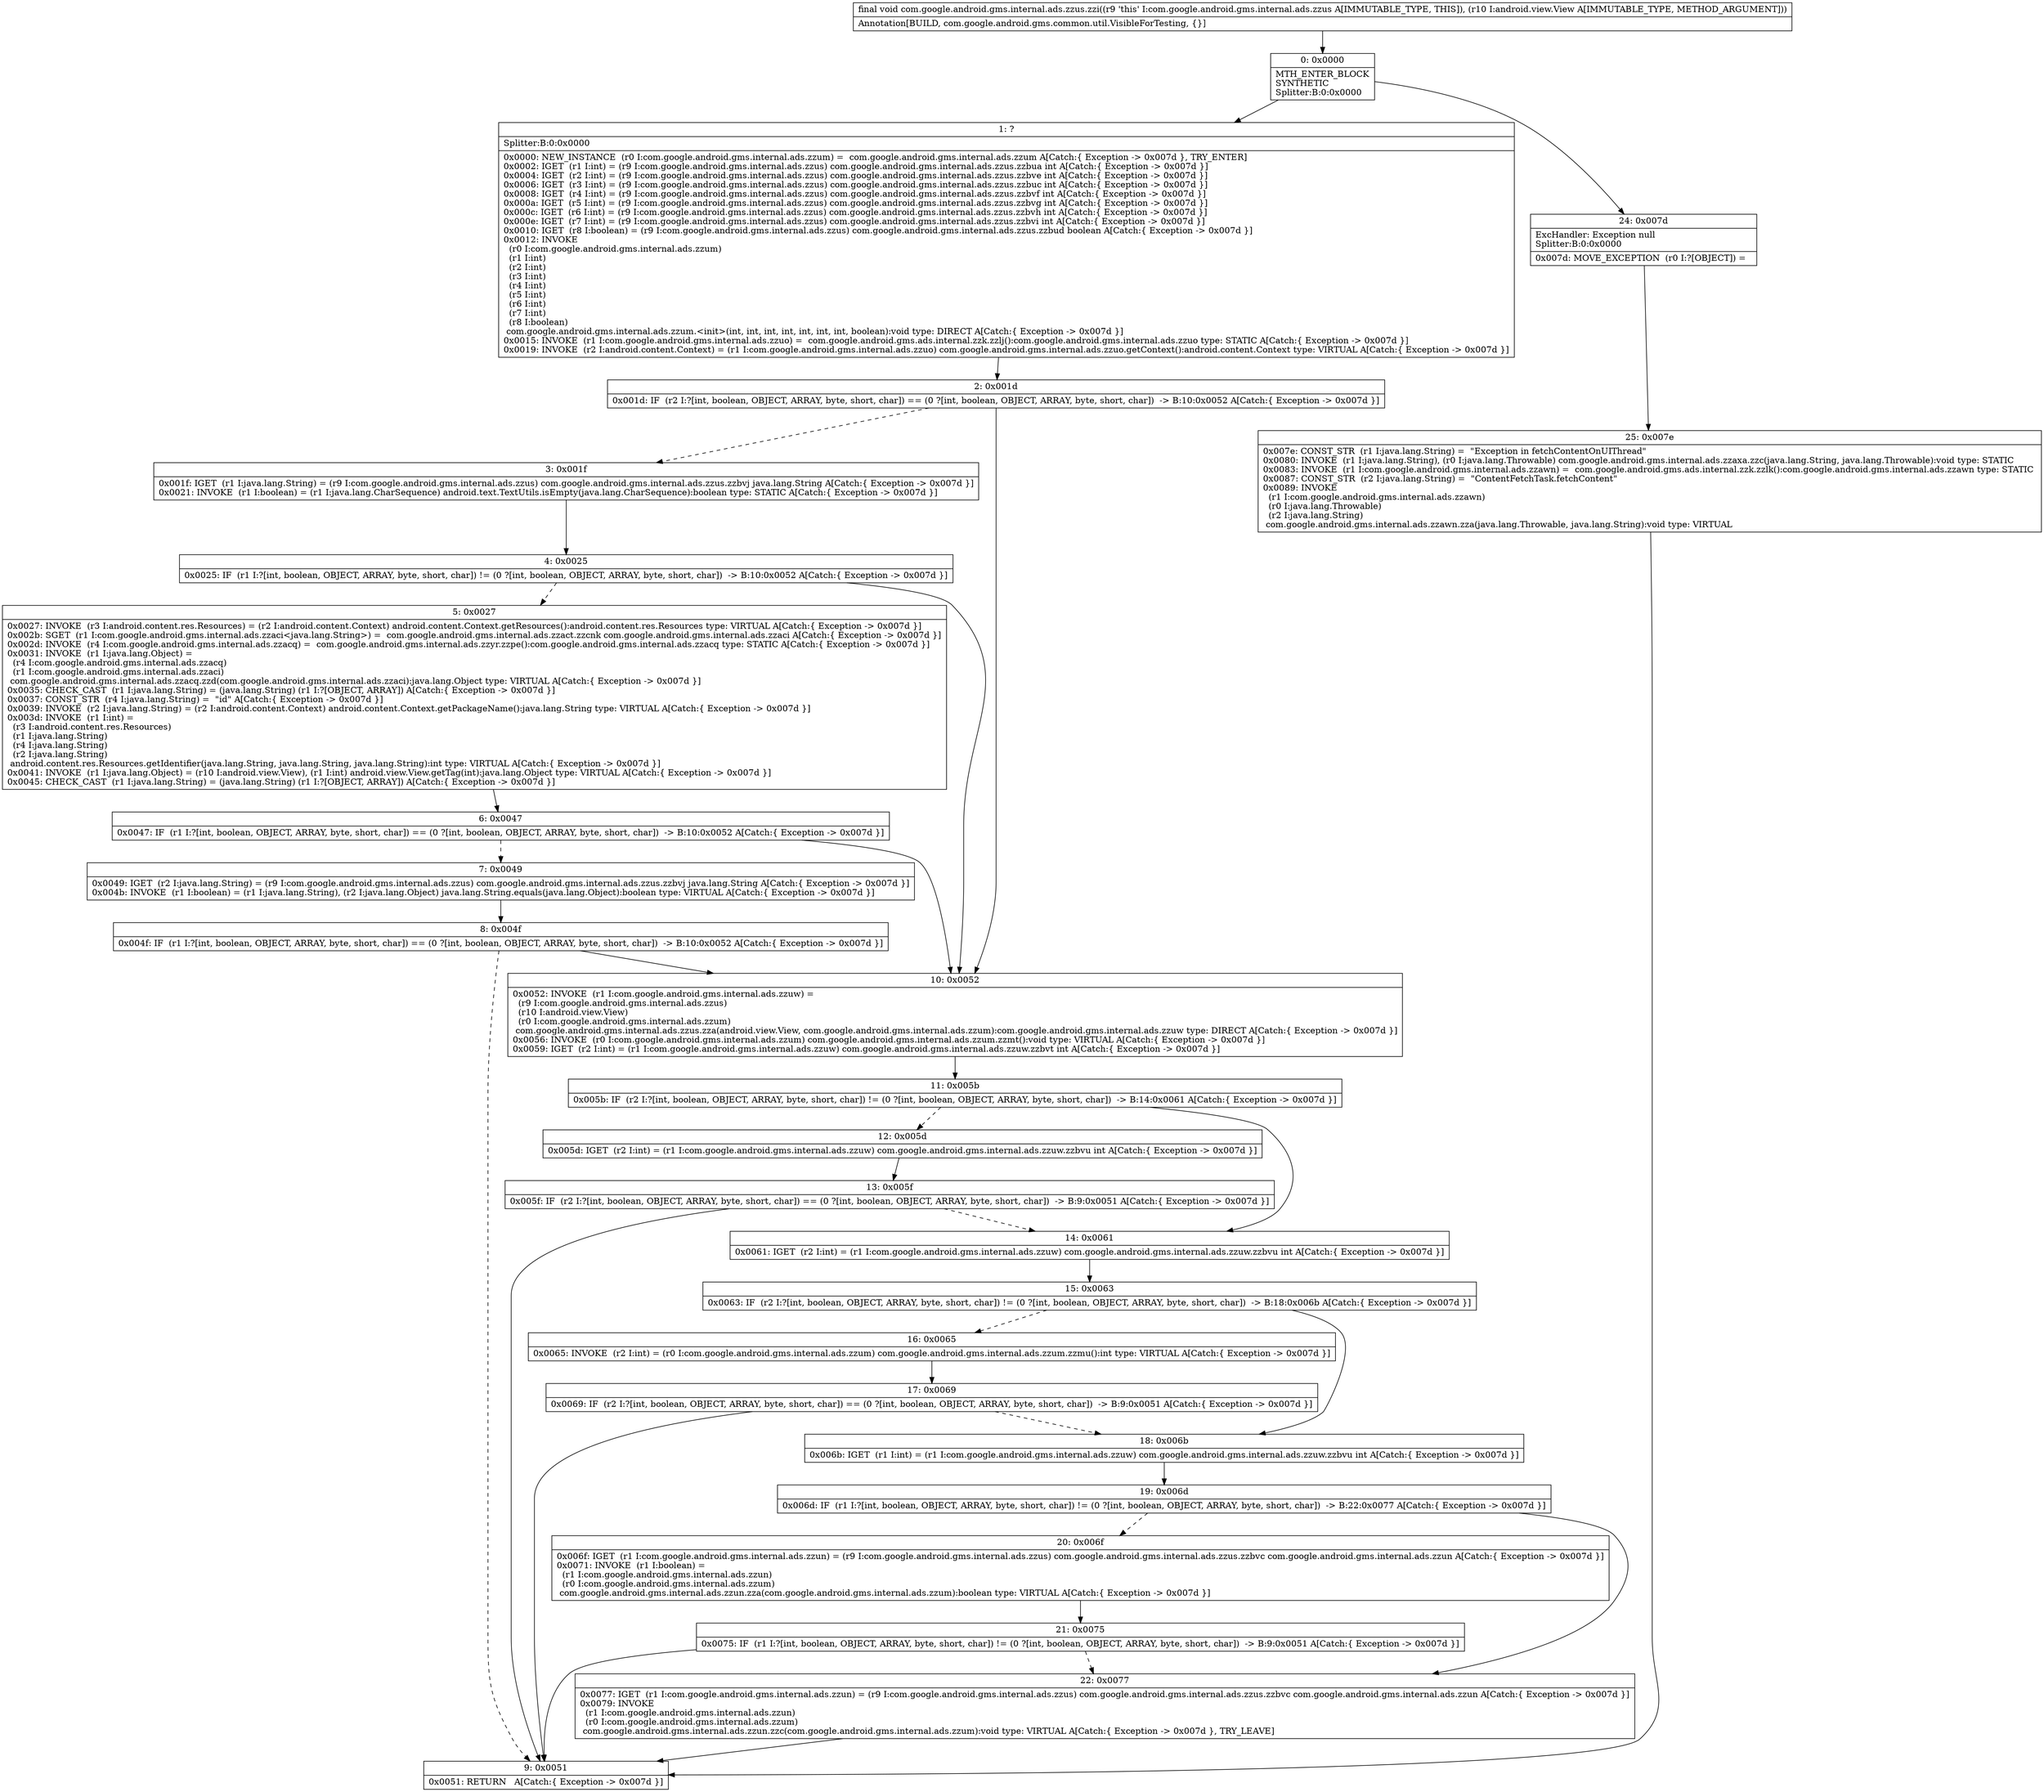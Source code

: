 digraph "CFG forcom.google.android.gms.internal.ads.zzus.zzi(Landroid\/view\/View;)V" {
Node_0 [shape=record,label="{0\:\ 0x0000|MTH_ENTER_BLOCK\lSYNTHETIC\lSplitter:B:0:0x0000\l}"];
Node_1 [shape=record,label="{1\:\ ?|Splitter:B:0:0x0000\l|0x0000: NEW_INSTANCE  (r0 I:com.google.android.gms.internal.ads.zzum) =  com.google.android.gms.internal.ads.zzum A[Catch:\{ Exception \-\> 0x007d \}, TRY_ENTER]\l0x0002: IGET  (r1 I:int) = (r9 I:com.google.android.gms.internal.ads.zzus) com.google.android.gms.internal.ads.zzus.zzbua int A[Catch:\{ Exception \-\> 0x007d \}]\l0x0004: IGET  (r2 I:int) = (r9 I:com.google.android.gms.internal.ads.zzus) com.google.android.gms.internal.ads.zzus.zzbve int A[Catch:\{ Exception \-\> 0x007d \}]\l0x0006: IGET  (r3 I:int) = (r9 I:com.google.android.gms.internal.ads.zzus) com.google.android.gms.internal.ads.zzus.zzbuc int A[Catch:\{ Exception \-\> 0x007d \}]\l0x0008: IGET  (r4 I:int) = (r9 I:com.google.android.gms.internal.ads.zzus) com.google.android.gms.internal.ads.zzus.zzbvf int A[Catch:\{ Exception \-\> 0x007d \}]\l0x000a: IGET  (r5 I:int) = (r9 I:com.google.android.gms.internal.ads.zzus) com.google.android.gms.internal.ads.zzus.zzbvg int A[Catch:\{ Exception \-\> 0x007d \}]\l0x000c: IGET  (r6 I:int) = (r9 I:com.google.android.gms.internal.ads.zzus) com.google.android.gms.internal.ads.zzus.zzbvh int A[Catch:\{ Exception \-\> 0x007d \}]\l0x000e: IGET  (r7 I:int) = (r9 I:com.google.android.gms.internal.ads.zzus) com.google.android.gms.internal.ads.zzus.zzbvi int A[Catch:\{ Exception \-\> 0x007d \}]\l0x0010: IGET  (r8 I:boolean) = (r9 I:com.google.android.gms.internal.ads.zzus) com.google.android.gms.internal.ads.zzus.zzbud boolean A[Catch:\{ Exception \-\> 0x007d \}]\l0x0012: INVOKE  \l  (r0 I:com.google.android.gms.internal.ads.zzum)\l  (r1 I:int)\l  (r2 I:int)\l  (r3 I:int)\l  (r4 I:int)\l  (r5 I:int)\l  (r6 I:int)\l  (r7 I:int)\l  (r8 I:boolean)\l com.google.android.gms.internal.ads.zzum.\<init\>(int, int, int, int, int, int, int, boolean):void type: DIRECT A[Catch:\{ Exception \-\> 0x007d \}]\l0x0015: INVOKE  (r1 I:com.google.android.gms.internal.ads.zzuo) =  com.google.android.gms.ads.internal.zzk.zzlj():com.google.android.gms.internal.ads.zzuo type: STATIC A[Catch:\{ Exception \-\> 0x007d \}]\l0x0019: INVOKE  (r2 I:android.content.Context) = (r1 I:com.google.android.gms.internal.ads.zzuo) com.google.android.gms.internal.ads.zzuo.getContext():android.content.Context type: VIRTUAL A[Catch:\{ Exception \-\> 0x007d \}]\l}"];
Node_2 [shape=record,label="{2\:\ 0x001d|0x001d: IF  (r2 I:?[int, boolean, OBJECT, ARRAY, byte, short, char]) == (0 ?[int, boolean, OBJECT, ARRAY, byte, short, char])  \-\> B:10:0x0052 A[Catch:\{ Exception \-\> 0x007d \}]\l}"];
Node_3 [shape=record,label="{3\:\ 0x001f|0x001f: IGET  (r1 I:java.lang.String) = (r9 I:com.google.android.gms.internal.ads.zzus) com.google.android.gms.internal.ads.zzus.zzbvj java.lang.String A[Catch:\{ Exception \-\> 0x007d \}]\l0x0021: INVOKE  (r1 I:boolean) = (r1 I:java.lang.CharSequence) android.text.TextUtils.isEmpty(java.lang.CharSequence):boolean type: STATIC A[Catch:\{ Exception \-\> 0x007d \}]\l}"];
Node_4 [shape=record,label="{4\:\ 0x0025|0x0025: IF  (r1 I:?[int, boolean, OBJECT, ARRAY, byte, short, char]) != (0 ?[int, boolean, OBJECT, ARRAY, byte, short, char])  \-\> B:10:0x0052 A[Catch:\{ Exception \-\> 0x007d \}]\l}"];
Node_5 [shape=record,label="{5\:\ 0x0027|0x0027: INVOKE  (r3 I:android.content.res.Resources) = (r2 I:android.content.Context) android.content.Context.getResources():android.content.res.Resources type: VIRTUAL A[Catch:\{ Exception \-\> 0x007d \}]\l0x002b: SGET  (r1 I:com.google.android.gms.internal.ads.zzaci\<java.lang.String\>) =  com.google.android.gms.internal.ads.zzact.zzcnk com.google.android.gms.internal.ads.zzaci A[Catch:\{ Exception \-\> 0x007d \}]\l0x002d: INVOKE  (r4 I:com.google.android.gms.internal.ads.zzacq) =  com.google.android.gms.internal.ads.zzyr.zzpe():com.google.android.gms.internal.ads.zzacq type: STATIC A[Catch:\{ Exception \-\> 0x007d \}]\l0x0031: INVOKE  (r1 I:java.lang.Object) = \l  (r4 I:com.google.android.gms.internal.ads.zzacq)\l  (r1 I:com.google.android.gms.internal.ads.zzaci)\l com.google.android.gms.internal.ads.zzacq.zzd(com.google.android.gms.internal.ads.zzaci):java.lang.Object type: VIRTUAL A[Catch:\{ Exception \-\> 0x007d \}]\l0x0035: CHECK_CAST  (r1 I:java.lang.String) = (java.lang.String) (r1 I:?[OBJECT, ARRAY]) A[Catch:\{ Exception \-\> 0x007d \}]\l0x0037: CONST_STR  (r4 I:java.lang.String) =  \"id\" A[Catch:\{ Exception \-\> 0x007d \}]\l0x0039: INVOKE  (r2 I:java.lang.String) = (r2 I:android.content.Context) android.content.Context.getPackageName():java.lang.String type: VIRTUAL A[Catch:\{ Exception \-\> 0x007d \}]\l0x003d: INVOKE  (r1 I:int) = \l  (r3 I:android.content.res.Resources)\l  (r1 I:java.lang.String)\l  (r4 I:java.lang.String)\l  (r2 I:java.lang.String)\l android.content.res.Resources.getIdentifier(java.lang.String, java.lang.String, java.lang.String):int type: VIRTUAL A[Catch:\{ Exception \-\> 0x007d \}]\l0x0041: INVOKE  (r1 I:java.lang.Object) = (r10 I:android.view.View), (r1 I:int) android.view.View.getTag(int):java.lang.Object type: VIRTUAL A[Catch:\{ Exception \-\> 0x007d \}]\l0x0045: CHECK_CAST  (r1 I:java.lang.String) = (java.lang.String) (r1 I:?[OBJECT, ARRAY]) A[Catch:\{ Exception \-\> 0x007d \}]\l}"];
Node_6 [shape=record,label="{6\:\ 0x0047|0x0047: IF  (r1 I:?[int, boolean, OBJECT, ARRAY, byte, short, char]) == (0 ?[int, boolean, OBJECT, ARRAY, byte, short, char])  \-\> B:10:0x0052 A[Catch:\{ Exception \-\> 0x007d \}]\l}"];
Node_7 [shape=record,label="{7\:\ 0x0049|0x0049: IGET  (r2 I:java.lang.String) = (r9 I:com.google.android.gms.internal.ads.zzus) com.google.android.gms.internal.ads.zzus.zzbvj java.lang.String A[Catch:\{ Exception \-\> 0x007d \}]\l0x004b: INVOKE  (r1 I:boolean) = (r1 I:java.lang.String), (r2 I:java.lang.Object) java.lang.String.equals(java.lang.Object):boolean type: VIRTUAL A[Catch:\{ Exception \-\> 0x007d \}]\l}"];
Node_8 [shape=record,label="{8\:\ 0x004f|0x004f: IF  (r1 I:?[int, boolean, OBJECT, ARRAY, byte, short, char]) == (0 ?[int, boolean, OBJECT, ARRAY, byte, short, char])  \-\> B:10:0x0052 A[Catch:\{ Exception \-\> 0x007d \}]\l}"];
Node_9 [shape=record,label="{9\:\ 0x0051|0x0051: RETURN   A[Catch:\{ Exception \-\> 0x007d \}]\l}"];
Node_10 [shape=record,label="{10\:\ 0x0052|0x0052: INVOKE  (r1 I:com.google.android.gms.internal.ads.zzuw) = \l  (r9 I:com.google.android.gms.internal.ads.zzus)\l  (r10 I:android.view.View)\l  (r0 I:com.google.android.gms.internal.ads.zzum)\l com.google.android.gms.internal.ads.zzus.zza(android.view.View, com.google.android.gms.internal.ads.zzum):com.google.android.gms.internal.ads.zzuw type: DIRECT A[Catch:\{ Exception \-\> 0x007d \}]\l0x0056: INVOKE  (r0 I:com.google.android.gms.internal.ads.zzum) com.google.android.gms.internal.ads.zzum.zzmt():void type: VIRTUAL A[Catch:\{ Exception \-\> 0x007d \}]\l0x0059: IGET  (r2 I:int) = (r1 I:com.google.android.gms.internal.ads.zzuw) com.google.android.gms.internal.ads.zzuw.zzbvt int A[Catch:\{ Exception \-\> 0x007d \}]\l}"];
Node_11 [shape=record,label="{11\:\ 0x005b|0x005b: IF  (r2 I:?[int, boolean, OBJECT, ARRAY, byte, short, char]) != (0 ?[int, boolean, OBJECT, ARRAY, byte, short, char])  \-\> B:14:0x0061 A[Catch:\{ Exception \-\> 0x007d \}]\l}"];
Node_12 [shape=record,label="{12\:\ 0x005d|0x005d: IGET  (r2 I:int) = (r1 I:com.google.android.gms.internal.ads.zzuw) com.google.android.gms.internal.ads.zzuw.zzbvu int A[Catch:\{ Exception \-\> 0x007d \}]\l}"];
Node_13 [shape=record,label="{13\:\ 0x005f|0x005f: IF  (r2 I:?[int, boolean, OBJECT, ARRAY, byte, short, char]) == (0 ?[int, boolean, OBJECT, ARRAY, byte, short, char])  \-\> B:9:0x0051 A[Catch:\{ Exception \-\> 0x007d \}]\l}"];
Node_14 [shape=record,label="{14\:\ 0x0061|0x0061: IGET  (r2 I:int) = (r1 I:com.google.android.gms.internal.ads.zzuw) com.google.android.gms.internal.ads.zzuw.zzbvu int A[Catch:\{ Exception \-\> 0x007d \}]\l}"];
Node_15 [shape=record,label="{15\:\ 0x0063|0x0063: IF  (r2 I:?[int, boolean, OBJECT, ARRAY, byte, short, char]) != (0 ?[int, boolean, OBJECT, ARRAY, byte, short, char])  \-\> B:18:0x006b A[Catch:\{ Exception \-\> 0x007d \}]\l}"];
Node_16 [shape=record,label="{16\:\ 0x0065|0x0065: INVOKE  (r2 I:int) = (r0 I:com.google.android.gms.internal.ads.zzum) com.google.android.gms.internal.ads.zzum.zzmu():int type: VIRTUAL A[Catch:\{ Exception \-\> 0x007d \}]\l}"];
Node_17 [shape=record,label="{17\:\ 0x0069|0x0069: IF  (r2 I:?[int, boolean, OBJECT, ARRAY, byte, short, char]) == (0 ?[int, boolean, OBJECT, ARRAY, byte, short, char])  \-\> B:9:0x0051 A[Catch:\{ Exception \-\> 0x007d \}]\l}"];
Node_18 [shape=record,label="{18\:\ 0x006b|0x006b: IGET  (r1 I:int) = (r1 I:com.google.android.gms.internal.ads.zzuw) com.google.android.gms.internal.ads.zzuw.zzbvu int A[Catch:\{ Exception \-\> 0x007d \}]\l}"];
Node_19 [shape=record,label="{19\:\ 0x006d|0x006d: IF  (r1 I:?[int, boolean, OBJECT, ARRAY, byte, short, char]) != (0 ?[int, boolean, OBJECT, ARRAY, byte, short, char])  \-\> B:22:0x0077 A[Catch:\{ Exception \-\> 0x007d \}]\l}"];
Node_20 [shape=record,label="{20\:\ 0x006f|0x006f: IGET  (r1 I:com.google.android.gms.internal.ads.zzun) = (r9 I:com.google.android.gms.internal.ads.zzus) com.google.android.gms.internal.ads.zzus.zzbvc com.google.android.gms.internal.ads.zzun A[Catch:\{ Exception \-\> 0x007d \}]\l0x0071: INVOKE  (r1 I:boolean) = \l  (r1 I:com.google.android.gms.internal.ads.zzun)\l  (r0 I:com.google.android.gms.internal.ads.zzum)\l com.google.android.gms.internal.ads.zzun.zza(com.google.android.gms.internal.ads.zzum):boolean type: VIRTUAL A[Catch:\{ Exception \-\> 0x007d \}]\l}"];
Node_21 [shape=record,label="{21\:\ 0x0075|0x0075: IF  (r1 I:?[int, boolean, OBJECT, ARRAY, byte, short, char]) != (0 ?[int, boolean, OBJECT, ARRAY, byte, short, char])  \-\> B:9:0x0051 A[Catch:\{ Exception \-\> 0x007d \}]\l}"];
Node_22 [shape=record,label="{22\:\ 0x0077|0x0077: IGET  (r1 I:com.google.android.gms.internal.ads.zzun) = (r9 I:com.google.android.gms.internal.ads.zzus) com.google.android.gms.internal.ads.zzus.zzbvc com.google.android.gms.internal.ads.zzun A[Catch:\{ Exception \-\> 0x007d \}]\l0x0079: INVOKE  \l  (r1 I:com.google.android.gms.internal.ads.zzun)\l  (r0 I:com.google.android.gms.internal.ads.zzum)\l com.google.android.gms.internal.ads.zzun.zzc(com.google.android.gms.internal.ads.zzum):void type: VIRTUAL A[Catch:\{ Exception \-\> 0x007d \}, TRY_LEAVE]\l}"];
Node_24 [shape=record,label="{24\:\ 0x007d|ExcHandler: Exception null\lSplitter:B:0:0x0000\l|0x007d: MOVE_EXCEPTION  (r0 I:?[OBJECT]) =  \l}"];
Node_25 [shape=record,label="{25\:\ 0x007e|0x007e: CONST_STR  (r1 I:java.lang.String) =  \"Exception in fetchContentOnUIThread\" \l0x0080: INVOKE  (r1 I:java.lang.String), (r0 I:java.lang.Throwable) com.google.android.gms.internal.ads.zzaxa.zzc(java.lang.String, java.lang.Throwable):void type: STATIC \l0x0083: INVOKE  (r1 I:com.google.android.gms.internal.ads.zzawn) =  com.google.android.gms.ads.internal.zzk.zzlk():com.google.android.gms.internal.ads.zzawn type: STATIC \l0x0087: CONST_STR  (r2 I:java.lang.String) =  \"ContentFetchTask.fetchContent\" \l0x0089: INVOKE  \l  (r1 I:com.google.android.gms.internal.ads.zzawn)\l  (r0 I:java.lang.Throwable)\l  (r2 I:java.lang.String)\l com.google.android.gms.internal.ads.zzawn.zza(java.lang.Throwable, java.lang.String):void type: VIRTUAL \l}"];
MethodNode[shape=record,label="{final void com.google.android.gms.internal.ads.zzus.zzi((r9 'this' I:com.google.android.gms.internal.ads.zzus A[IMMUTABLE_TYPE, THIS]), (r10 I:android.view.View A[IMMUTABLE_TYPE, METHOD_ARGUMENT]))  | Annotation[BUILD, com.google.android.gms.common.util.VisibleForTesting, \{\}]\l}"];
MethodNode -> Node_0;
Node_0 -> Node_1;
Node_0 -> Node_24;
Node_1 -> Node_2;
Node_2 -> Node_3[style=dashed];
Node_2 -> Node_10;
Node_3 -> Node_4;
Node_4 -> Node_5[style=dashed];
Node_4 -> Node_10;
Node_5 -> Node_6;
Node_6 -> Node_7[style=dashed];
Node_6 -> Node_10;
Node_7 -> Node_8;
Node_8 -> Node_9[style=dashed];
Node_8 -> Node_10;
Node_10 -> Node_11;
Node_11 -> Node_12[style=dashed];
Node_11 -> Node_14;
Node_12 -> Node_13;
Node_13 -> Node_9;
Node_13 -> Node_14[style=dashed];
Node_14 -> Node_15;
Node_15 -> Node_16[style=dashed];
Node_15 -> Node_18;
Node_16 -> Node_17;
Node_17 -> Node_9;
Node_17 -> Node_18[style=dashed];
Node_18 -> Node_19;
Node_19 -> Node_20[style=dashed];
Node_19 -> Node_22;
Node_20 -> Node_21;
Node_21 -> Node_9;
Node_21 -> Node_22[style=dashed];
Node_22 -> Node_9;
Node_24 -> Node_25;
Node_25 -> Node_9;
}

